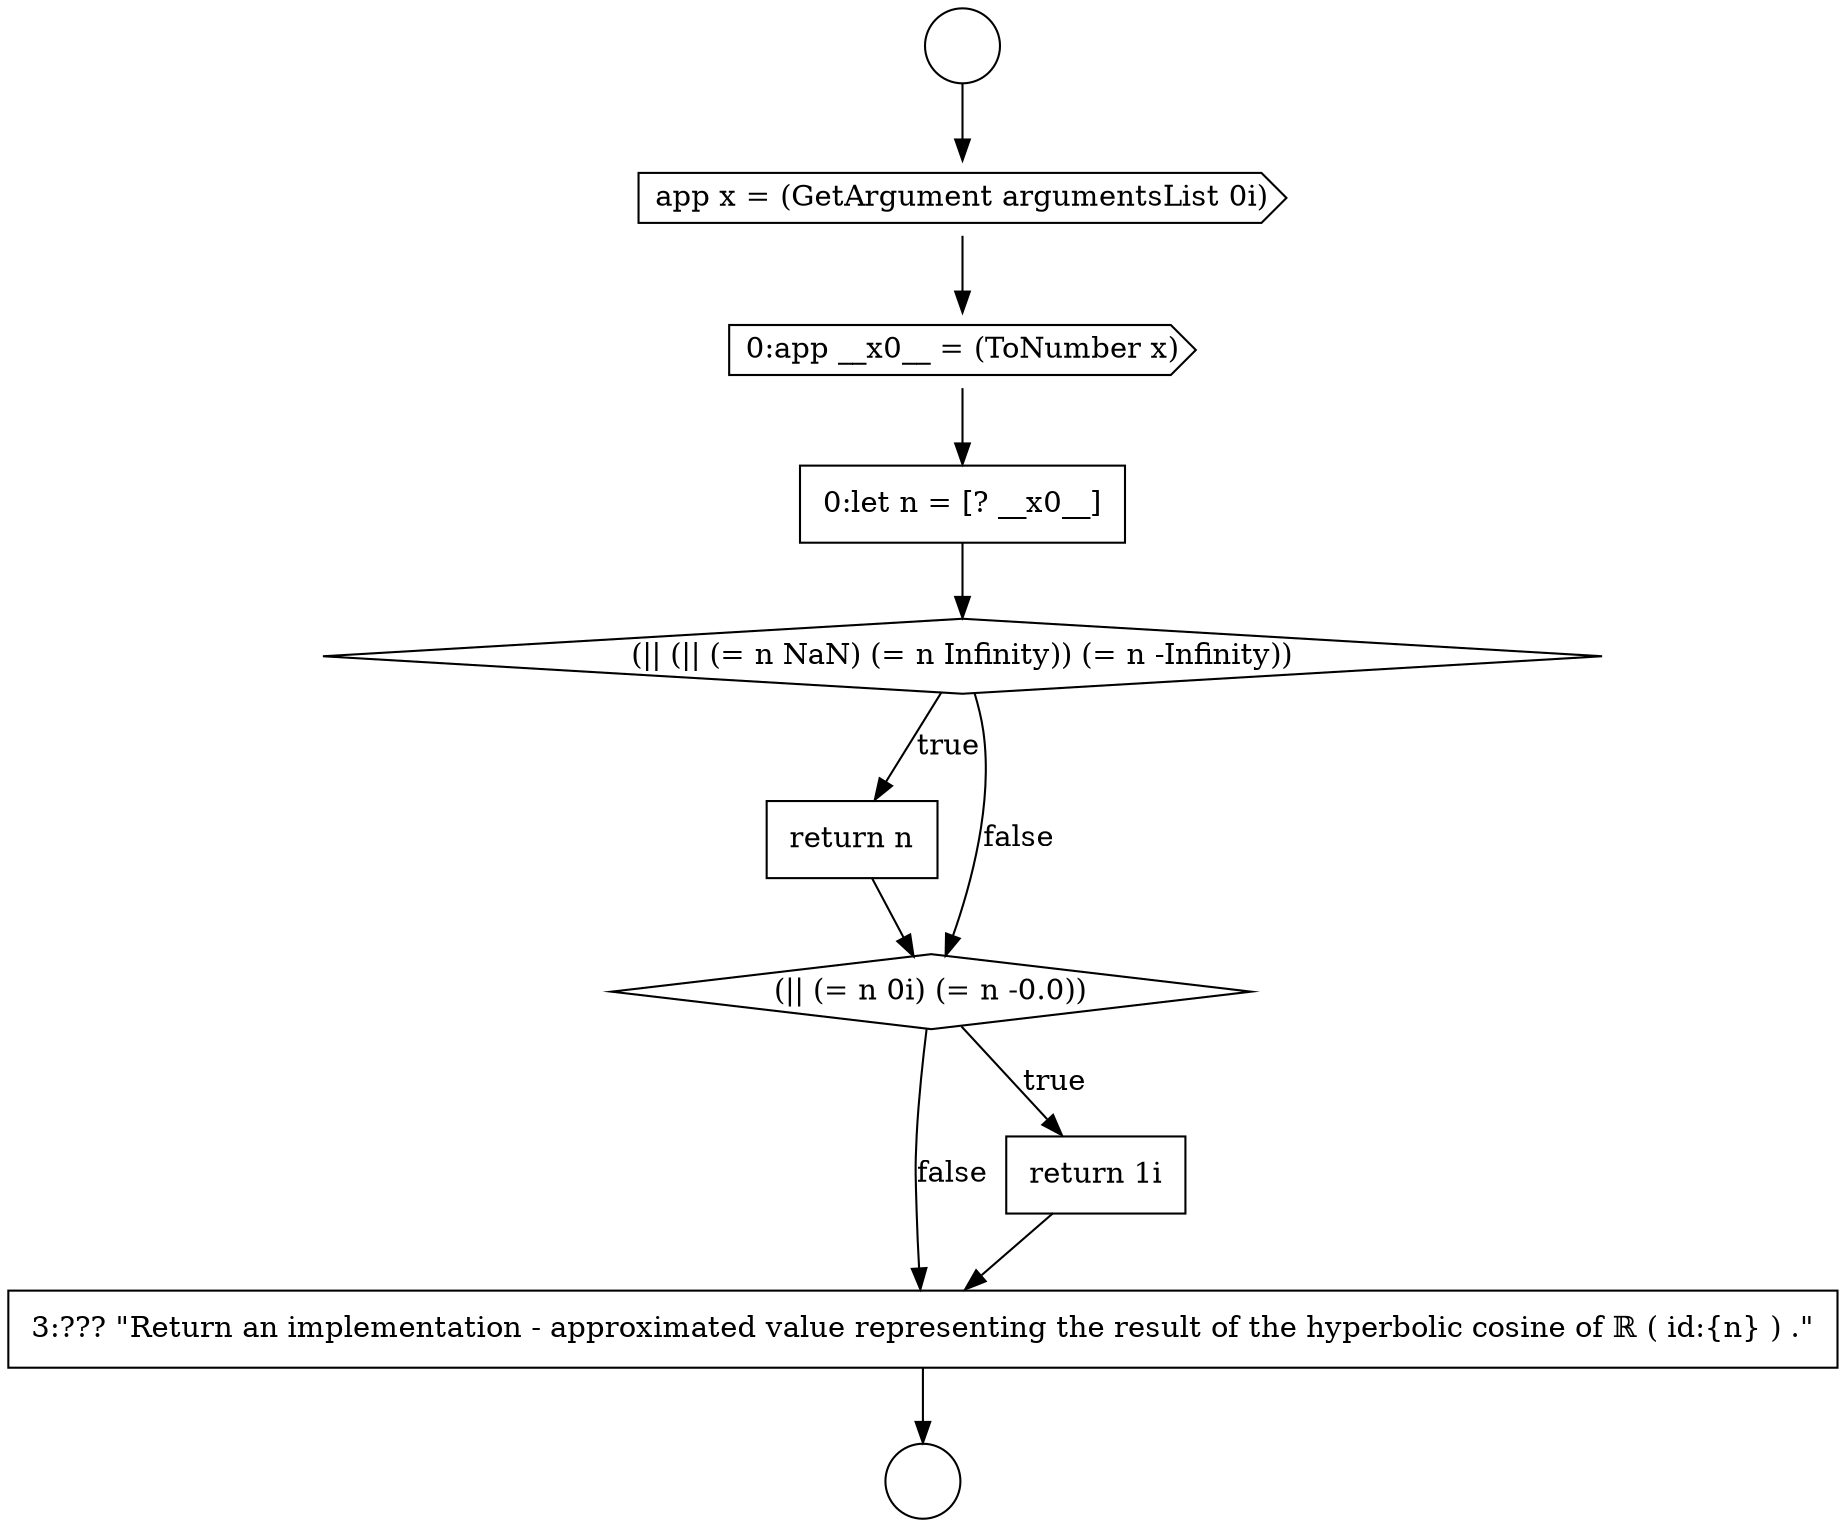 digraph {
  node13177 [shape=circle label=" " color="black" fillcolor="white" style=filled]
  node13179 [shape=cds, label=<<font color="black">app x = (GetArgument argumentsList 0i)</font>> color="black" fillcolor="white" style=filled]
  node13183 [shape=none, margin=0, label=<<font color="black">
    <table border="0" cellborder="1" cellspacing="0" cellpadding="10">
      <tr><td align="left">return n</td></tr>
    </table>
  </font>> color="black" fillcolor="white" style=filled]
  node13186 [shape=none, margin=0, label=<<font color="black">
    <table border="0" cellborder="1" cellspacing="0" cellpadding="10">
      <tr><td align="left">3:??? &quot;Return an implementation - approximated value representing the result of the hyperbolic cosine of ℝ ( id:{n} ) .&quot;</td></tr>
    </table>
  </font>> color="black" fillcolor="white" style=filled]
  node13180 [shape=cds, label=<<font color="black">0:app __x0__ = (ToNumber x)</font>> color="black" fillcolor="white" style=filled]
  node13184 [shape=diamond, label=<<font color="black">(|| (= n 0i) (= n -0.0))</font>> color="black" fillcolor="white" style=filled]
  node13181 [shape=none, margin=0, label=<<font color="black">
    <table border="0" cellborder="1" cellspacing="0" cellpadding="10">
      <tr><td align="left">0:let n = [? __x0__]</td></tr>
    </table>
  </font>> color="black" fillcolor="white" style=filled]
  node13185 [shape=none, margin=0, label=<<font color="black">
    <table border="0" cellborder="1" cellspacing="0" cellpadding="10">
      <tr><td align="left">return 1i</td></tr>
    </table>
  </font>> color="black" fillcolor="white" style=filled]
  node13178 [shape=circle label=" " color="black" fillcolor="white" style=filled]
  node13182 [shape=diamond, label=<<font color="black">(|| (|| (= n NaN) (= n Infinity)) (= n -Infinity))</font>> color="black" fillcolor="white" style=filled]
  node13181 -> node13182 [ color="black"]
  node13185 -> node13186 [ color="black"]
  node13179 -> node13180 [ color="black"]
  node13184 -> node13185 [label=<<font color="black">true</font>> color="black"]
  node13184 -> node13186 [label=<<font color="black">false</font>> color="black"]
  node13183 -> node13184 [ color="black"]
  node13182 -> node13183 [label=<<font color="black">true</font>> color="black"]
  node13182 -> node13184 [label=<<font color="black">false</font>> color="black"]
  node13180 -> node13181 [ color="black"]
  node13186 -> node13178 [ color="black"]
  node13177 -> node13179 [ color="black"]
}
